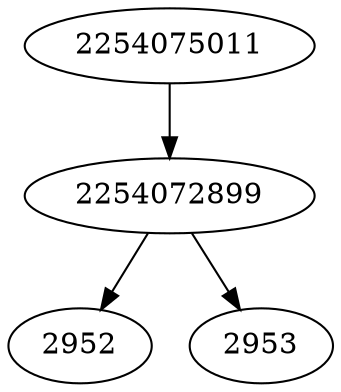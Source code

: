 strict digraph  {
2952;
2953;
2254072899;
2254075011;
2254072899 -> 2952;
2254072899 -> 2953;
2254075011 -> 2254072899;
}
